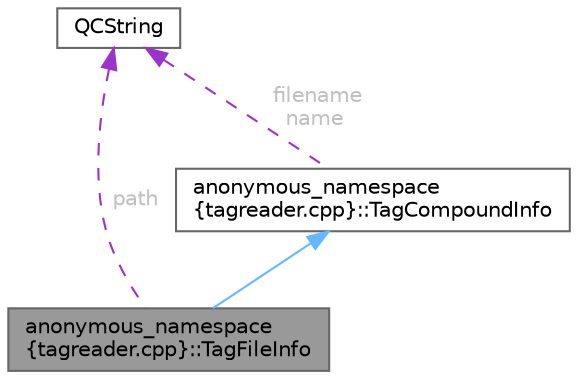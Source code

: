 digraph "anonymous_namespace{tagreader.cpp}::TagFileInfo"
{
 // INTERACTIVE_SVG=YES
 // LATEX_PDF_SIZE
  bgcolor="transparent";
  edge [fontname=Helvetica,fontsize=10,labelfontname=Helvetica,labelfontsize=10];
  node [fontname=Helvetica,fontsize=10,shape=box,height=0.2,width=0.4];
  Node1 [id="Node000001",label="anonymous_namespace\l\{tagreader.cpp\}::TagFileInfo",height=0.2,width=0.4,color="gray40", fillcolor="grey60", style="filled", fontcolor="black",tooltip="Container for file specific info that can be read from a tagfile."];
  Node2 -> Node1 [id="edge1_Node000001_Node000002",dir="back",color="steelblue1",style="solid",tooltip=" "];
  Node2 [id="Node000002",label="anonymous_namespace\l\{tagreader.cpp\}::TagCompoundInfo",height=0.2,width=0.4,color="gray40", fillcolor="white", style="filled",URL="$d8/da1/structanonymous__namespace_02tagreader_8cpp_03_1_1_tag_compound_info.html",tooltip="Base class for all compound types."];
  Node3 -> Node2 [id="edge2_Node000002_Node000003",dir="back",color="darkorchid3",style="dashed",tooltip=" ",label=" filename\nname",fontcolor="grey" ];
  Node3 [id="Node000003",label="QCString",height=0.2,width=0.4,color="gray40", fillcolor="white", style="filled",URL="$d9/d45/class_q_c_string.html",tooltip="This is an alternative implementation of QCString."];
  Node3 -> Node1 [id="edge3_Node000001_Node000003",dir="back",color="darkorchid3",style="dashed",tooltip=" ",label=" path",fontcolor="grey" ];
}
